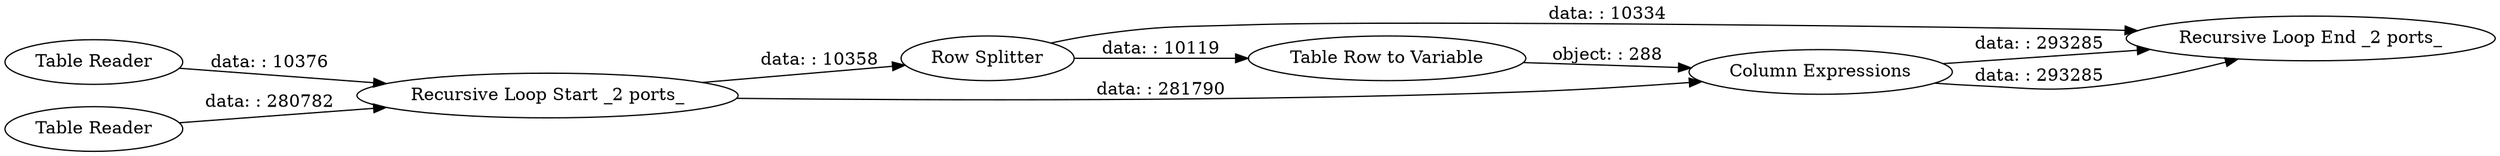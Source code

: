 digraph {
	"-8205507071295601116_161" [label="Row Splitter"]
	"-8205507071295601116_165" [label="Table Reader"]
	"-8205507071295601116_162" [label="Table Row to Variable"]
	"-8205507071295601116_160" [label="Recursive Loop Start _2 ports_"]
	"-8205507071295601116_56" [label="Column Expressions"]
	"-8205507071295601116_164" [label="Table Reader"]
	"-8205507071295601116_163" [label="Recursive Loop End _2 ports_"]
	"-8205507071295601116_164" -> "-8205507071295601116_160" [label="data: : 280782"]
	"-8205507071295601116_56" -> "-8205507071295601116_163" [label="data: : 293285"]
	"-8205507071295601116_161" -> "-8205507071295601116_162" [label="data: : 10119"]
	"-8205507071295601116_160" -> "-8205507071295601116_161" [label="data: : 10358"]
	"-8205507071295601116_161" -> "-8205507071295601116_163" [label="data: : 10334"]
	"-8205507071295601116_160" -> "-8205507071295601116_56" [label="data: : 281790"]
	"-8205507071295601116_162" -> "-8205507071295601116_56" [label="object: : 288"]
	"-8205507071295601116_56" -> "-8205507071295601116_163" [label="data: : 293285"]
	"-8205507071295601116_165" -> "-8205507071295601116_160" [label="data: : 10376"]
	rankdir=LR
}
